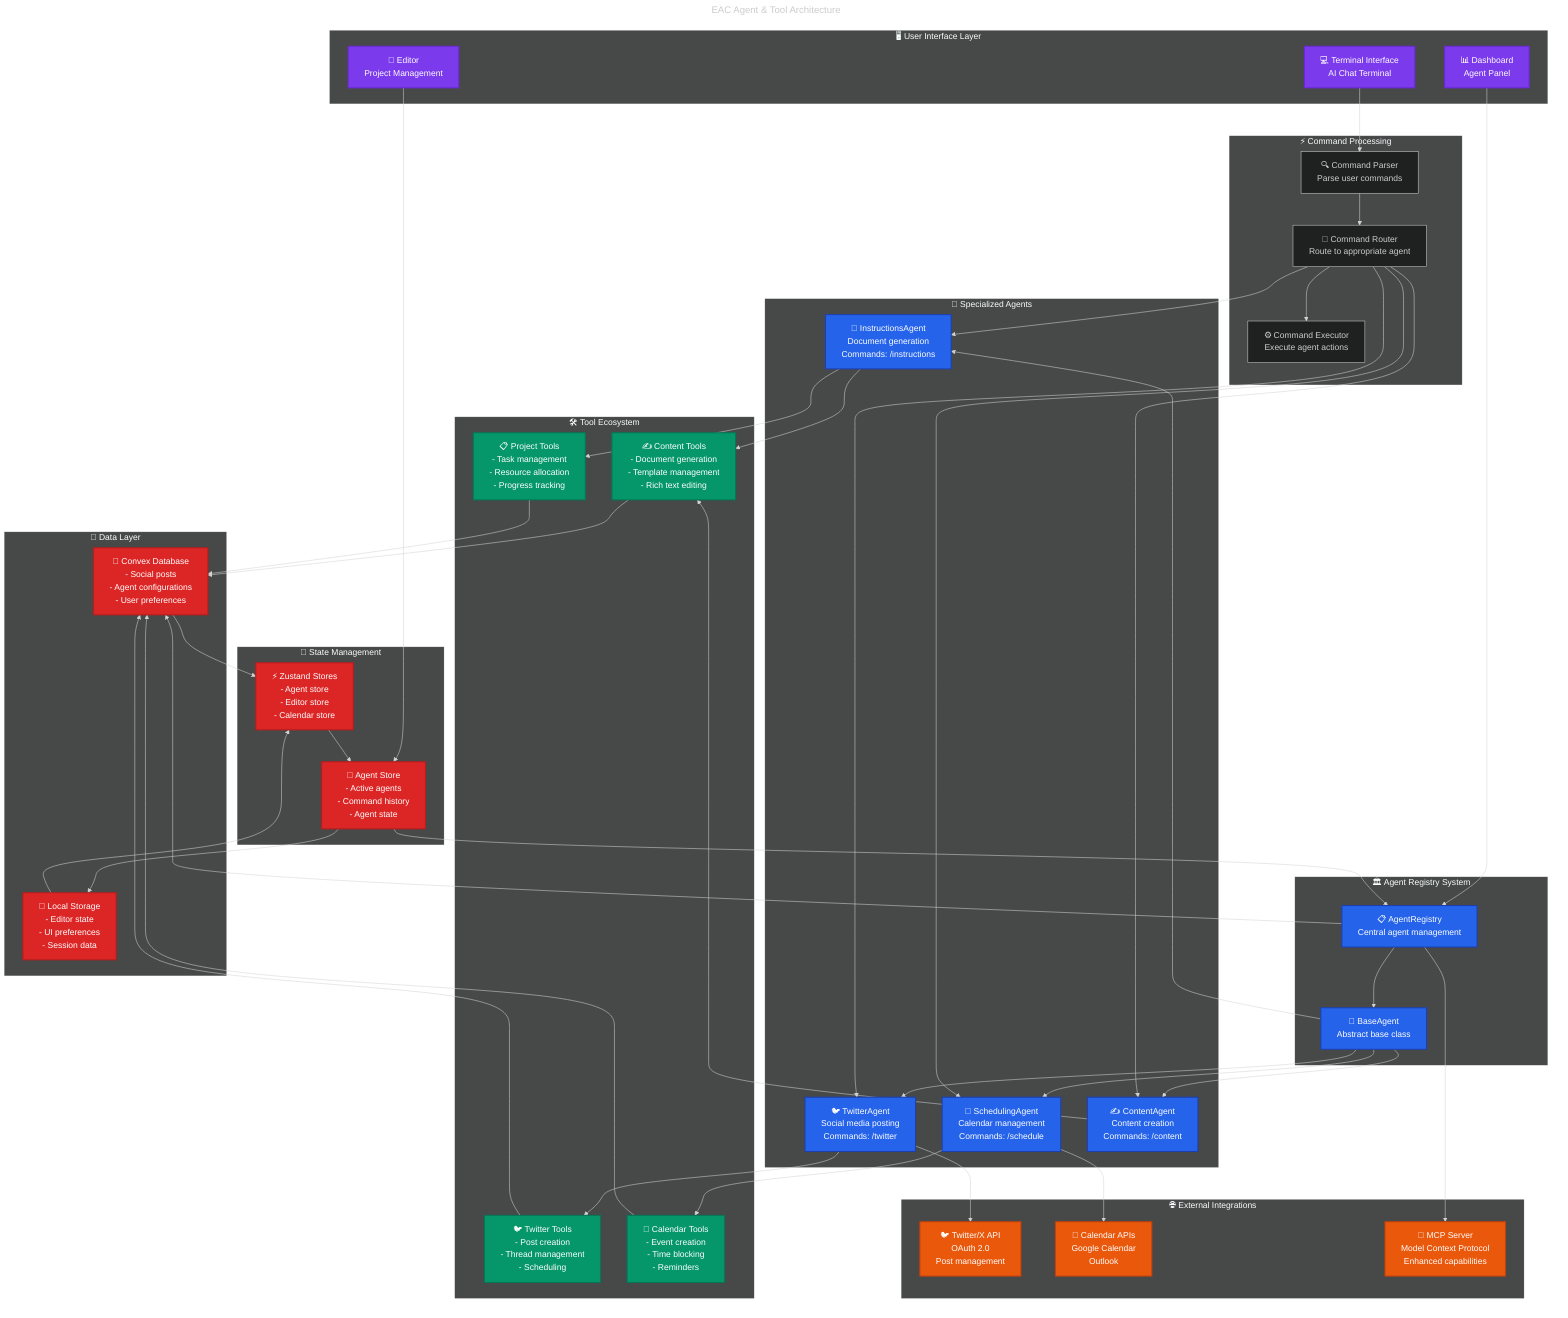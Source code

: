 ---
title: EAC Agent & Tool Architecture
config:
  theme: dark
  flowchart:
    nodeSpacing: 50
    rankSpacing: 60
---
flowchart TB
    %% User Interface Layer
    subgraph UI ["🖥️ User Interface Layer"]
        Terminal["💻 Terminal Interface<br/>AI Chat Terminal"]
        Dashboard["📊 Dashboard<br/>Agent Panel"]
        Editor["📝 Editor<br/>Project Management"]
    end

    %% Agent Registry System
    subgraph Registry ["🏛️ Agent Registry System"]
        AgentRegistry["📋 AgentRegistry<br/>Central agent management"]
        BaseAgent["🤖 BaseAgent<br/>Abstract base class"]
    end

    %% Specialized Agents
    subgraph Agents ["🤖 Specialized Agents"]
        InstructionsAgent["📖 InstructionsAgent<br/>Document generation<br/>Commands: /instructions"]
        TwitterAgent["🐦 TwitterAgent<br/>Social media posting<br/>Commands: /twitter"]
        SchedulingAgent["📅 SchedulingAgent<br/>Calendar management<br/>Commands: /schedule"]
        ContentAgent["✍️ ContentAgent<br/>Content creation<br/>Commands: /content"]
    end

    %% Tool Ecosystem
    subgraph Tools ["🛠️ Tool Ecosystem"]
        TwitterTools["🐦 Twitter Tools<br/>- Post creation<br/>- Thread management<br/>- Scheduling"]
        CalendarTools["📅 Calendar Tools<br/>- Event creation<br/>- Time blocking<br/>- Reminders"]
        ContentTools["✍️ Content Tools<br/>- Document generation<br/>- Template management<br/>- Rich text editing"]
        ProjectTools["📋 Project Tools<br/>- Task management<br/>- Resource allocation<br/>- Progress tracking"]
    end

    %% Data Layer
    subgraph Data ["💾 Data Layer"]
        ConvexDB["🔗 Convex Database<br/>- Social posts<br/>- Agent configurations<br/>- User preferences"]
        LocalStorage["💽 Local Storage<br/>- Editor state<br/>- UI preferences<br/>- Session data"]
    end

    %% State Management
    subgraph State ["🔄 State Management"]
        Zustand["⚡ Zustand Stores<br/>- Agent store<br/>- Editor store<br/>- Calendar store"]
        AgentStore["🤖 Agent Store<br/>- Active agents<br/>- Command history<br/>- Agent state"]
    end

    %% External Integrations
    subgraph External ["🌐 External Integrations"]
        TwitterAPI["🐦 Twitter/X API<br/>OAuth 2.0<br/>Post management"]
        CalendarAPI["📅 Calendar APIs<br/>Google Calendar<br/>Outlook"]
        MCPServer["🔌 MCP Server<br/>Model Context Protocol<br/>Enhanced capabilities"]
    end

    %% Command Flow
    subgraph Commands ["⚡ Command Processing"]
        CommandParser["🔍 Command Parser<br/>Parse user commands"]
        CommandRouter["🚦 Command Router<br/>Route to appropriate agent"]
        CommandExecutor["⚙️ Command Executor<br/>Execute agent actions"]
    end

    %% Connections - User Interface
    Terminal --> CommandParser
    Dashboard --> AgentRegistry
    Editor --> AgentStore

    %% Connections - Registry System
    AgentRegistry --> BaseAgent
    BaseAgent --> InstructionsAgent
    BaseAgent --> TwitterAgent
    BaseAgent --> SchedulingAgent
    BaseAgent --> ContentAgent

    %% Connections - Command Flow
    CommandParser --> CommandRouter
    CommandRouter --> InstructionsAgent
    CommandRouter --> TwitterAgent
    CommandRouter --> SchedulingAgent
    CommandRouter --> ContentAgent
    CommandRouter --> CommandExecutor

    %% Connections - Agent to Tools
    InstructionsAgent --> ContentTools
    InstructionsAgent --> ProjectTools
    TwitterAgent --> TwitterTools
    SchedulingAgent --> CalendarTools
    ContentAgent --> ContentTools

    %% Connections - Data Flow
    AgentRegistry --> ConvexDB
    AgentStore --> LocalStorage
    Zustand --> AgentStore

    %% Connections - External APIs
    TwitterAgent --> TwitterAPI
    SchedulingAgent --> CalendarAPI
    AgentRegistry --> MCPServer

    %% Connections - State Synchronization
    ConvexDB --> Zustand
    LocalStorage --> Zustand
    AgentStore --> AgentRegistry

    %% Tool Data Connections
    TwitterTools --> ConvexDB
    CalendarTools --> ConvexDB
    ContentTools --> ConvexDB
    ProjectTools --> ConvexDB

    %% Styling
    classDef agentClass fill:#2563eb,stroke:#1e40af,stroke-width:2px,color:#ffffff
    classDef toolClass fill:#059669,stroke:#047857,stroke-width:2px,color:#ffffff
    classDef dataClass fill:#dc2626,stroke:#b91c1c,stroke-width:2px,color:#ffffff
    classDef uiClass fill:#7c3aed,stroke:#6d28d9,stroke-width:2px,color:#ffffff
    classDef extClass fill:#ea580c,stroke:#c2410c,stroke-width:2px,color:#ffffff

    class InstructionsAgent,TwitterAgent,SchedulingAgent,ContentAgent,BaseAgent,AgentRegistry agentClass
    class TwitterTools,CalendarTools,ContentTools,ProjectTools toolClass
    class ConvexDB,LocalStorage,Zustand,AgentStore dataClass
    class Terminal,Dashboard,Editor uiClass
    class TwitterAPI,CalendarAPI,MCPServer extClass